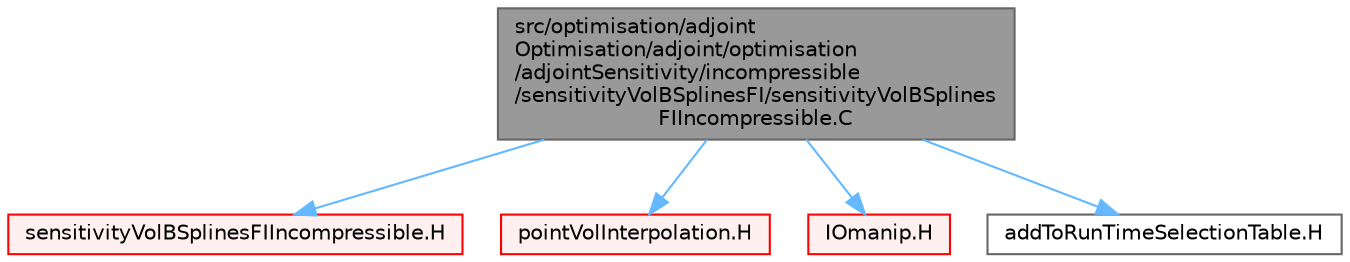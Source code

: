 digraph "src/optimisation/adjointOptimisation/adjoint/optimisation/adjointSensitivity/incompressible/sensitivityVolBSplinesFI/sensitivityVolBSplinesFIIncompressible.C"
{
 // LATEX_PDF_SIZE
  bgcolor="transparent";
  edge [fontname=Helvetica,fontsize=10,labelfontname=Helvetica,labelfontsize=10];
  node [fontname=Helvetica,fontsize=10,shape=box,height=0.2,width=0.4];
  Node1 [id="Node000001",label="src/optimisation/adjoint\lOptimisation/adjoint/optimisation\l/adjointSensitivity/incompressible\l/sensitivityVolBSplinesFI/sensitivityVolBSplines\lFIIncompressible.C",height=0.2,width=0.4,color="gray40", fillcolor="grey60", style="filled", fontcolor="black",tooltip=" "];
  Node1 -> Node2 [id="edge1_Node000001_Node000002",color="steelblue1",style="solid",tooltip=" "];
  Node2 [id="Node000002",label="sensitivityVolBSplinesFIIncompressible.H",height=0.2,width=0.4,color="red", fillcolor="#FFF0F0", style="filled",URL="$sensitivityVolBSplinesFIIncompressible_8H.html",tooltip=" "];
  Node1 -> Node523 [id="edge2_Node000001_Node000523",color="steelblue1",style="solid",tooltip=" "];
  Node523 [id="Node000523",label="pointVolInterpolation.H",height=0.2,width=0.4,color="red", fillcolor="#FFF0F0", style="filled",URL="$pointVolInterpolation_8H.html",tooltip=" "];
  Node1 -> Node531 [id="edge3_Node000001_Node000531",color="steelblue1",style="solid",tooltip=" "];
  Node531 [id="Node000531",label="IOmanip.H",height=0.2,width=0.4,color="red", fillcolor="#FFF0F0", style="filled",URL="$IOmanip_8H.html",tooltip="Istream and Ostream manipulators taking arguments."];
  Node1 -> Node532 [id="edge4_Node000001_Node000532",color="steelblue1",style="solid",tooltip=" "];
  Node532 [id="Node000532",label="addToRunTimeSelectionTable.H",height=0.2,width=0.4,color="grey40", fillcolor="white", style="filled",URL="$addToRunTimeSelectionTable_8H.html",tooltip="Macros for easy insertion into run-time selection tables."];
}
